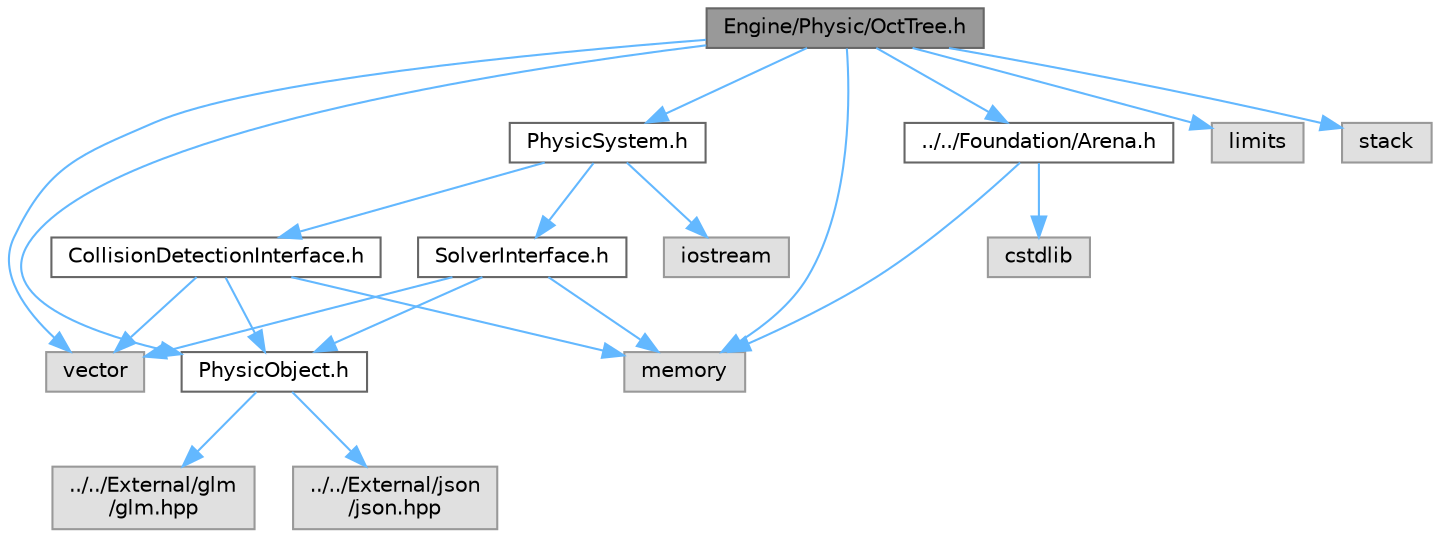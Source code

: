 digraph "Engine/Physic/OctTree.h"
{
 // LATEX_PDF_SIZE
  bgcolor="transparent";
  edge [fontname=Helvetica,fontsize=10,labelfontname=Helvetica,labelfontsize=10];
  node [fontname=Helvetica,fontsize=10,shape=box,height=0.2,width=0.4];
  Node1 [id="Node000001",label="Engine/Physic/OctTree.h",height=0.2,width=0.4,color="gray40", fillcolor="grey60", style="filled", fontcolor="black",tooltip="Define la clase OctTree para gestionar la partición espacial de objetos físicos mediante un árbol oct..."];
  Node1 -> Node2 [id="edge1_Node000001_Node000002",color="steelblue1",style="solid",tooltip=" "];
  Node2 [id="Node000002",label="vector",height=0.2,width=0.4,color="grey60", fillcolor="#E0E0E0", style="filled",tooltip=" "];
  Node1 -> Node3 [id="edge2_Node000001_Node000003",color="steelblue1",style="solid",tooltip=" "];
  Node3 [id="Node000003",label="limits",height=0.2,width=0.4,color="grey60", fillcolor="#E0E0E0", style="filled",tooltip=" "];
  Node1 -> Node4 [id="edge3_Node000001_Node000004",color="steelblue1",style="solid",tooltip=" "];
  Node4 [id="Node000004",label="PhysicObject.h",height=0.2,width=0.4,color="grey40", fillcolor="white", style="filled",URL="$_physic_object_8h.html",tooltip="Define la clase PhysicObject para representar un objeto físico en la simulación, proporcionando métod..."];
  Node4 -> Node5 [id="edge4_Node000004_Node000005",color="steelblue1",style="solid",tooltip=" "];
  Node5 [id="Node000005",label="../../External/glm\l/glm.hpp",height=0.2,width=0.4,color="grey60", fillcolor="#E0E0E0", style="filled",tooltip=" "];
  Node4 -> Node6 [id="edge5_Node000004_Node000006",color="steelblue1",style="solid",tooltip=" "];
  Node6 [id="Node000006",label="../../External/json\l/json.hpp",height=0.2,width=0.4,color="grey60", fillcolor="#E0E0E0", style="filled",tooltip=" "];
  Node1 -> Node7 [id="edge6_Node000001_Node000007",color="steelblue1",style="solid",tooltip=" "];
  Node7 [id="Node000007",label="memory",height=0.2,width=0.4,color="grey60", fillcolor="#E0E0E0", style="filled",tooltip=" "];
  Node1 -> Node8 [id="edge7_Node000001_Node000008",color="steelblue1",style="solid",tooltip=" "];
  Node8 [id="Node000008",label="stack",height=0.2,width=0.4,color="grey60", fillcolor="#E0E0E0", style="filled",tooltip=" "];
  Node1 -> Node9 [id="edge8_Node000001_Node000009",color="steelblue1",style="solid",tooltip=" "];
  Node9 [id="Node000009",label="PhysicSystem.h",height=0.2,width=0.4,color="grey40", fillcolor="white", style="filled",URL="$_physic_system_8h.html",tooltip="Gestiona la simulación física utilizando un algoritmo de detección de colisiones y un solver para act..."];
  Node9 -> Node10 [id="edge9_Node000009_Node000010",color="steelblue1",style="solid",tooltip=" "];
  Node10 [id="Node000010",label="CollisionDetectionInterface.h",height=0.2,width=0.4,color="grey40", fillcolor="white", style="filled",URL="$_collision_detection_interface_8h.html",tooltip="Define una interfaz para la detección de colisiones en la simulación física."];
  Node10 -> Node4 [id="edge10_Node000010_Node000004",color="steelblue1",style="solid",tooltip=" "];
  Node10 -> Node7 [id="edge11_Node000010_Node000007",color="steelblue1",style="solid",tooltip=" "];
  Node10 -> Node2 [id="edge12_Node000010_Node000002",color="steelblue1",style="solid",tooltip=" "];
  Node9 -> Node11 [id="edge13_Node000009_Node000011",color="steelblue1",style="solid",tooltip=" "];
  Node11 [id="Node000011",label="SolverInterface.h",height=0.2,width=0.4,color="grey40", fillcolor="white", style="filled",URL="$_solver_interface_8h.html",tooltip="Define una interfaz para implementar métodos de resolución de la simulación física."];
  Node11 -> Node4 [id="edge14_Node000011_Node000004",color="steelblue1",style="solid",tooltip=" "];
  Node11 -> Node7 [id="edge15_Node000011_Node000007",color="steelblue1",style="solid",tooltip=" "];
  Node11 -> Node2 [id="edge16_Node000011_Node000002",color="steelblue1",style="solid",tooltip=" "];
  Node9 -> Node12 [id="edge17_Node000009_Node000012",color="steelblue1",style="solid",tooltip=" "];
  Node12 [id="Node000012",label="iostream",height=0.2,width=0.4,color="grey60", fillcolor="#E0E0E0", style="filled",tooltip=" "];
  Node1 -> Node13 [id="edge18_Node000001_Node000013",color="steelblue1",style="solid",tooltip=" "];
  Node13 [id="Node000013",label="../../Foundation/Arena.h",height=0.2,width=0.4,color="grey40", fillcolor="white", style="filled",URL="$_arena_8h.html",tooltip="Implementa un asignador de memoria basado en arena, que gestiona asignaciones dinámicas de objetos en..."];
  Node13 -> Node7 [id="edge19_Node000013_Node000007",color="steelblue1",style="solid",tooltip=" "];
  Node13 -> Node14 [id="edge20_Node000013_Node000014",color="steelblue1",style="solid",tooltip=" "];
  Node14 [id="Node000014",label="cstdlib",height=0.2,width=0.4,color="grey60", fillcolor="#E0E0E0", style="filled",tooltip=" "];
}
